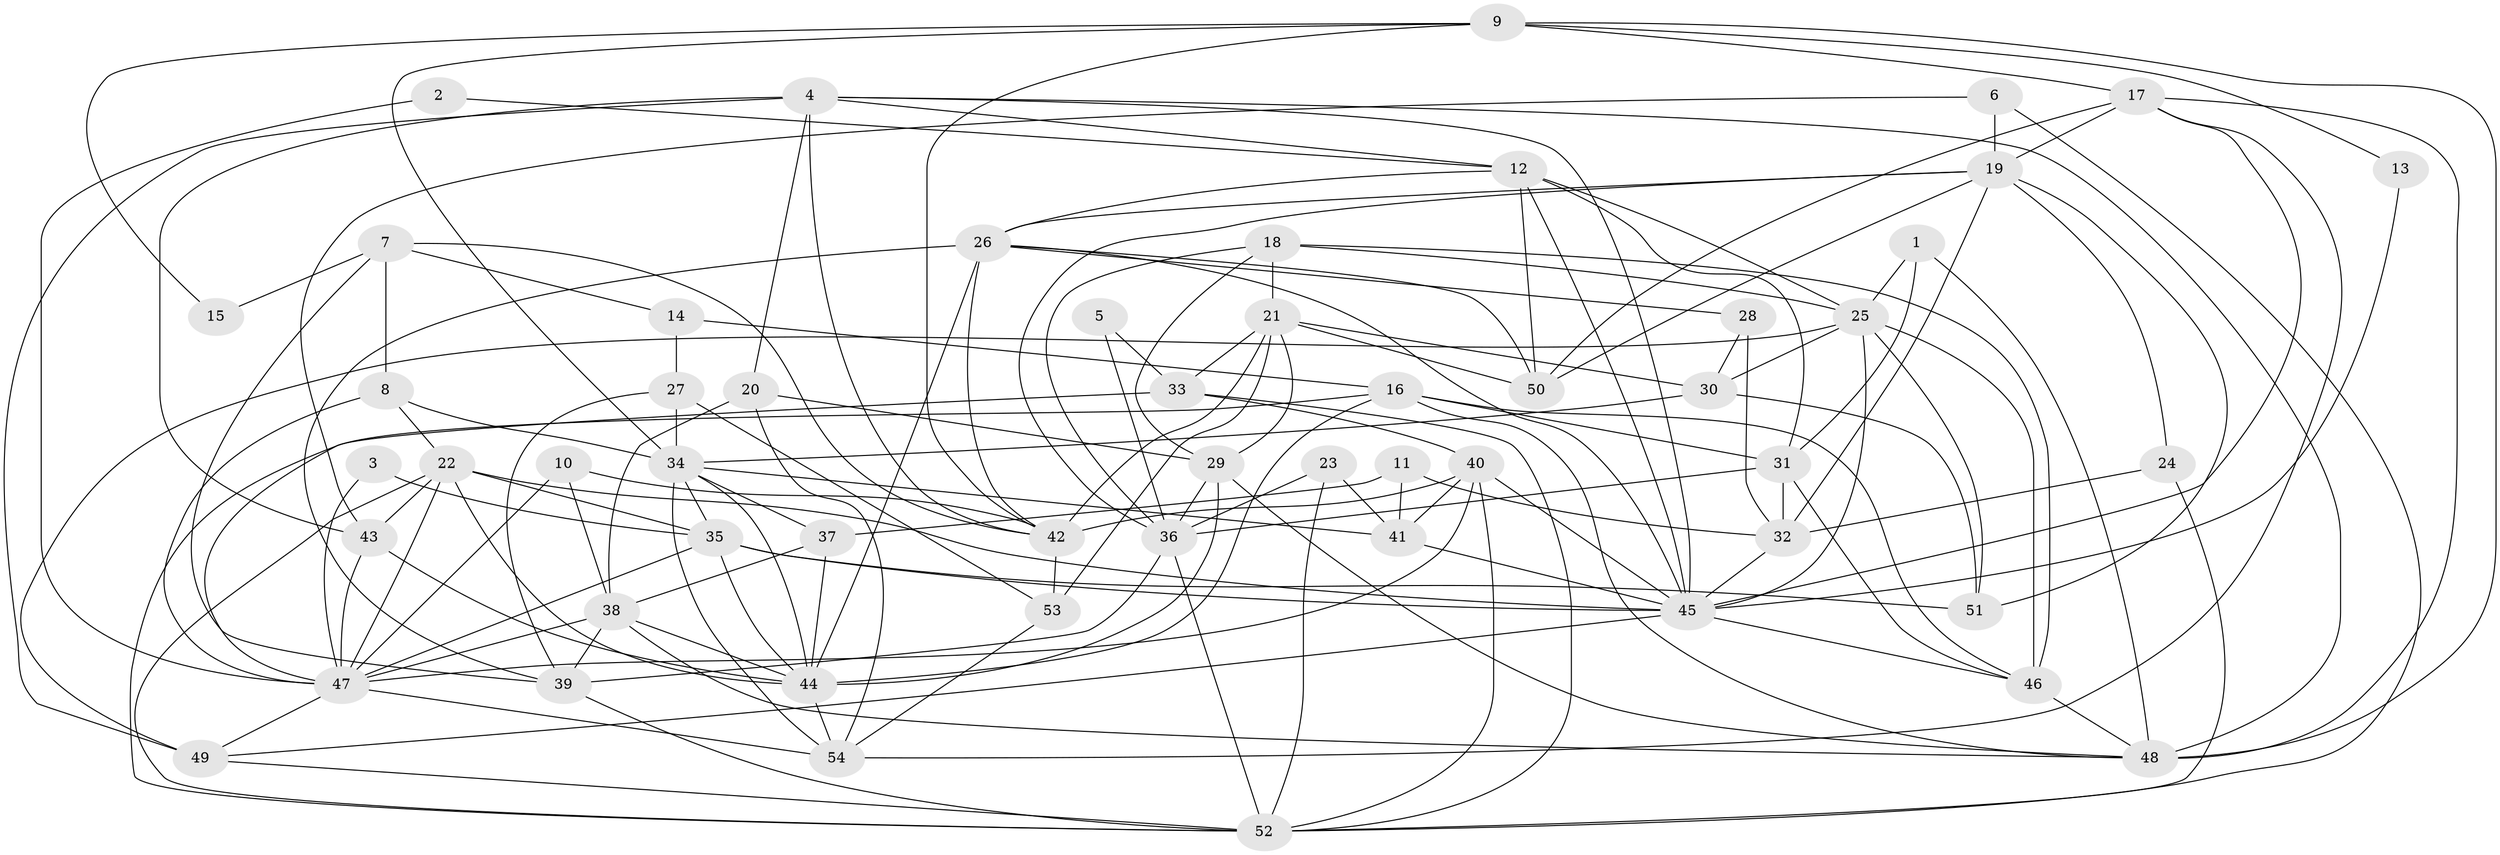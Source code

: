// original degree distribution, {3: 0.37037037037037035, 7: 0.009259259259259259, 2: 0.1388888888888889, 5: 0.12962962962962962, 8: 0.027777777777777776, 4: 0.14814814814814814, 6: 0.16666666666666666, 9: 0.009259259259259259}
// Generated by graph-tools (version 1.1) at 2025/26/03/09/25 03:26:21]
// undirected, 54 vertices, 151 edges
graph export_dot {
graph [start="1"]
  node [color=gray90,style=filled];
  1;
  2;
  3;
  4;
  5;
  6;
  7;
  8;
  9;
  10;
  11;
  12;
  13;
  14;
  15;
  16;
  17;
  18;
  19;
  20;
  21;
  22;
  23;
  24;
  25;
  26;
  27;
  28;
  29;
  30;
  31;
  32;
  33;
  34;
  35;
  36;
  37;
  38;
  39;
  40;
  41;
  42;
  43;
  44;
  45;
  46;
  47;
  48;
  49;
  50;
  51;
  52;
  53;
  54;
  1 -- 25 [weight=1.0];
  1 -- 31 [weight=1.0];
  1 -- 48 [weight=1.0];
  2 -- 12 [weight=1.0];
  2 -- 47 [weight=1.0];
  3 -- 35 [weight=1.0];
  3 -- 47 [weight=1.0];
  4 -- 12 [weight=1.0];
  4 -- 20 [weight=1.0];
  4 -- 42 [weight=1.0];
  4 -- 43 [weight=2.0];
  4 -- 45 [weight=1.0];
  4 -- 48 [weight=2.0];
  4 -- 49 [weight=2.0];
  5 -- 33 [weight=1.0];
  5 -- 36 [weight=1.0];
  6 -- 19 [weight=1.0];
  6 -- 43 [weight=1.0];
  6 -- 52 [weight=1.0];
  7 -- 8 [weight=1.0];
  7 -- 14 [weight=1.0];
  7 -- 15 [weight=1.0];
  7 -- 39 [weight=1.0];
  7 -- 42 [weight=1.0];
  8 -- 22 [weight=1.0];
  8 -- 34 [weight=1.0];
  8 -- 47 [weight=1.0];
  9 -- 13 [weight=1.0];
  9 -- 15 [weight=1.0];
  9 -- 17 [weight=1.0];
  9 -- 34 [weight=1.0];
  9 -- 42 [weight=1.0];
  9 -- 48 [weight=1.0];
  10 -- 38 [weight=1.0];
  10 -- 42 [weight=1.0];
  10 -- 47 [weight=1.0];
  11 -- 32 [weight=1.0];
  11 -- 37 [weight=1.0];
  11 -- 41 [weight=1.0];
  12 -- 25 [weight=1.0];
  12 -- 26 [weight=1.0];
  12 -- 31 [weight=1.0];
  12 -- 45 [weight=1.0];
  12 -- 50 [weight=1.0];
  13 -- 45 [weight=1.0];
  14 -- 16 [weight=1.0];
  14 -- 27 [weight=1.0];
  16 -- 31 [weight=1.0];
  16 -- 44 [weight=1.0];
  16 -- 46 [weight=1.0];
  16 -- 48 [weight=1.0];
  16 -- 52 [weight=1.0];
  17 -- 19 [weight=1.0];
  17 -- 45 [weight=1.0];
  17 -- 48 [weight=1.0];
  17 -- 50 [weight=1.0];
  17 -- 54 [weight=1.0];
  18 -- 21 [weight=1.0];
  18 -- 25 [weight=1.0];
  18 -- 29 [weight=1.0];
  18 -- 36 [weight=1.0];
  18 -- 46 [weight=1.0];
  19 -- 24 [weight=1.0];
  19 -- 26 [weight=1.0];
  19 -- 32 [weight=1.0];
  19 -- 36 [weight=1.0];
  19 -- 50 [weight=1.0];
  19 -- 51 [weight=1.0];
  20 -- 29 [weight=1.0];
  20 -- 38 [weight=1.0];
  20 -- 54 [weight=1.0];
  21 -- 29 [weight=1.0];
  21 -- 30 [weight=1.0];
  21 -- 33 [weight=1.0];
  21 -- 42 [weight=1.0];
  21 -- 50 [weight=1.0];
  21 -- 53 [weight=2.0];
  22 -- 35 [weight=1.0];
  22 -- 43 [weight=1.0];
  22 -- 44 [weight=1.0];
  22 -- 45 [weight=1.0];
  22 -- 47 [weight=1.0];
  22 -- 52 [weight=1.0];
  23 -- 36 [weight=1.0];
  23 -- 41 [weight=1.0];
  23 -- 52 [weight=1.0];
  24 -- 32 [weight=1.0];
  24 -- 52 [weight=1.0];
  25 -- 30 [weight=1.0];
  25 -- 45 [weight=2.0];
  25 -- 46 [weight=2.0];
  25 -- 49 [weight=1.0];
  25 -- 51 [weight=1.0];
  26 -- 28 [weight=1.0];
  26 -- 39 [weight=1.0];
  26 -- 42 [weight=1.0];
  26 -- 44 [weight=1.0];
  26 -- 45 [weight=1.0];
  26 -- 50 [weight=1.0];
  27 -- 34 [weight=1.0];
  27 -- 39 [weight=1.0];
  27 -- 53 [weight=1.0];
  28 -- 30 [weight=1.0];
  28 -- 32 [weight=1.0];
  29 -- 36 [weight=1.0];
  29 -- 44 [weight=1.0];
  29 -- 48 [weight=1.0];
  30 -- 34 [weight=1.0];
  30 -- 51 [weight=1.0];
  31 -- 32 [weight=1.0];
  31 -- 36 [weight=1.0];
  31 -- 46 [weight=1.0];
  32 -- 45 [weight=1.0];
  33 -- 40 [weight=1.0];
  33 -- 47 [weight=1.0];
  33 -- 52 [weight=1.0];
  34 -- 35 [weight=1.0];
  34 -- 37 [weight=1.0];
  34 -- 41 [weight=1.0];
  34 -- 44 [weight=1.0];
  34 -- 54 [weight=1.0];
  35 -- 44 [weight=1.0];
  35 -- 45 [weight=1.0];
  35 -- 47 [weight=1.0];
  35 -- 51 [weight=1.0];
  36 -- 39 [weight=1.0];
  36 -- 52 [weight=1.0];
  37 -- 38 [weight=1.0];
  37 -- 44 [weight=1.0];
  38 -- 39 [weight=1.0];
  38 -- 44 [weight=1.0];
  38 -- 47 [weight=1.0];
  38 -- 48 [weight=1.0];
  39 -- 52 [weight=1.0];
  40 -- 41 [weight=1.0];
  40 -- 42 [weight=1.0];
  40 -- 45 [weight=2.0];
  40 -- 47 [weight=1.0];
  40 -- 52 [weight=1.0];
  41 -- 45 [weight=1.0];
  42 -- 53 [weight=1.0];
  43 -- 44 [weight=1.0];
  43 -- 47 [weight=1.0];
  44 -- 54 [weight=1.0];
  45 -- 46 [weight=1.0];
  45 -- 49 [weight=1.0];
  46 -- 48 [weight=1.0];
  47 -- 49 [weight=1.0];
  47 -- 54 [weight=1.0];
  49 -- 52 [weight=1.0];
  53 -- 54 [weight=1.0];
}
